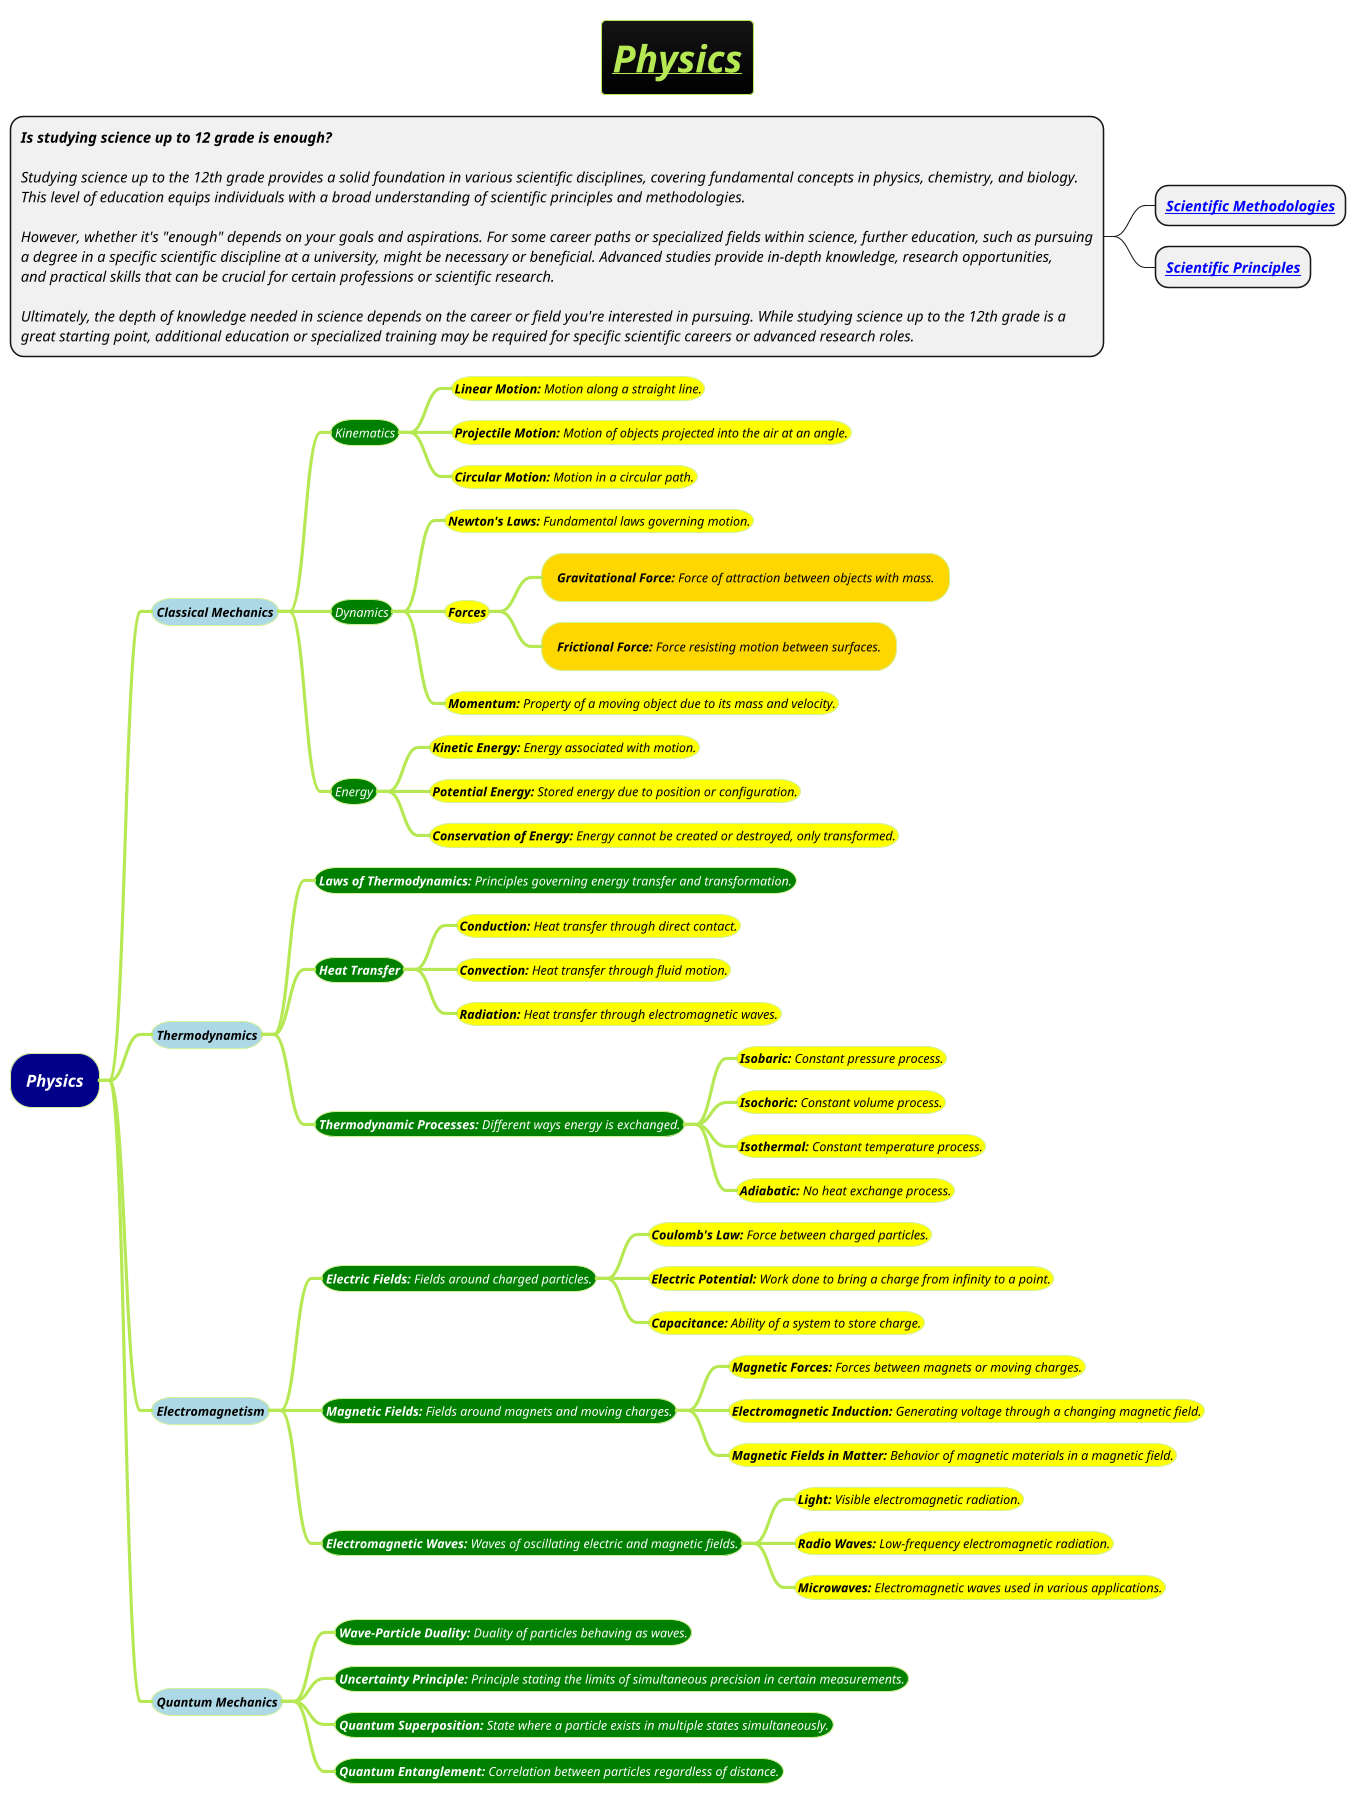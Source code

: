 @startmindmap
title =<i><b><u>Physics
*:<b><i>Is studying science up to 12 grade is enough?

<i>Studying science up to the 12th grade provides a solid foundation in various scientific disciplines, covering fundamental concepts in physics, chemistry, and biology.
<i>This level of education equips individuals with a broad understanding of scientific principles and methodologies.

<i>However, whether it's "enough" depends on your goals and aspirations. For some career paths or specialized fields within science, further education, such as pursuing
<i>a degree in a specific scientific discipline at a university, might be necessary or beneficial. Advanced studies provide in-depth knowledge, research opportunities,
<i>and practical skills that can be crucial for certain professions or scientific research.

<i>Ultimately, the depth of knowledge needed in science depends on the career or field you're interested in pursuing. While studying science up to the 12th grade is a
<i>great starting point, additional education or specialized training may be required for specific scientific careers or advanced research roles.;
** <b><i>[[docs/books/12th-grade-science/Scientific-Methodologies.puml Scientific Methodologies]]
** <b><i>[[docs/books/12th-grade-science/Scientific-Principles.puml Scientific Principles]]
!theme hacker

*[#darkblue] <i><color #white>Physics
**[#lightblue] <i><color #black><size:12>Classical Mechanics
***[#green] <i><color #white><size:12>Kinematics
****[#yellow] <i><color #black><size:12>**Linear Motion:** Motion along a straight line.
****[#yellow] <i><color #black><size:12>**Projectile Motion:** Motion of objects projected into the air at an angle.
****[#yellow] <i><color #black><size:12>**Circular Motion:** Motion in a circular path.
***[#green] <i><color #white><size:12>Dynamics
****[#yellow] <i><color #black><size:12>**Newton's Laws:** Fundamental laws governing motion.
****[#yellow] <i><color #black><size:12>**Forces**
*****[#gold] <i><color #black><size:12>**Gravitational Force:** Force of attraction between objects with mass.
*****[#gold] <i><color #black><size:12>**Frictional Force:** Force resisting motion between surfaces.
****[#yellow] <i><color #black><size:12>**Momentum:** Property of a moving object due to its mass and velocity.
***[#green] <i><color #white><size:12>Energy
****[#yellow] <i><color #black><size:12>**Kinetic Energy:** Energy associated with motion.
****[#yellow] <i><color #black><size:12>**Potential Energy:** Stored energy due to position or configuration.
****[#yellow] <i><color #black><size:12>**Conservation of Energy:** Energy cannot be created or destroyed, only transformed.
**[#lightblue] <i><color #black><size:12>Thermodynamics
***[#green] <i><color #white><size:12>**Laws of Thermodynamics:** Principles governing energy transfer and transformation.
***[#green] <i><color #white><size:12><b>Heat Transfer
****[#yellow] <i><color #black><size:12>**Conduction:** Heat transfer through direct contact.
****[#yellow] <i><color #black><size:12>**Convection:** Heat transfer through fluid motion.
****[#yellow] <i><color #black><size:12>**Radiation: **Heat transfer through electromagnetic waves.
***[#green] <i><color #white><size:12>**Thermodynamic Processes:** Different ways energy is exchanged.
****[#yellow] <i><color #black><size:12>**Isobaric: **Constant pressure process.
****[#yellow] <i><color #black><size:12>**Isochoric:** Constant volume process.
****[#yellow] <i><color #black><size:12>**Isothermal:** Constant temperature process.
****[#yellow] <i><color #black><size:12>**Adiabatic:** No heat exchange process.
**[#lightblue] <i><color #black><size:12>Electromagnetism
***[#green] <i><color #white><size:12>**Electric Fields:** Fields around charged particles.
****[#yellow] <i><color #black><size:12>**Coulomb's Law:** Force between charged particles.
****[#yellow] <i><color #black><size:12>**Electric Potential:** Work done to bring a charge from infinity to a point.
****[#yellow] <i><color #black><size:12>**Capacitance:** Ability of a system to store charge.
***[#green] <i><color #white><size:12>**Magnetic Fields:** Fields around magnets and moving charges.
****[#yellow] <i><color #black><size:12>**Magnetic Forces:** Forces between magnets or moving charges.
****[#yellow] <i><color #black><size:12>**Electromagnetic Induction:** Generating voltage through a changing magnetic field.
****[#yellow] <i><color #black><size:12>**Magnetic Fields in Matter:** Behavior of magnetic materials in a magnetic field.
***[#green] <i><color #white><size:12>**Electromagnetic Waves:** Waves of oscillating electric and magnetic fields.
****[#yellow] <i><color #black><size:12>**Light:** Visible electromagnetic radiation.
****[#yellow] <i><color #black><size:12>**Radio Waves:** Low-frequency electromagnetic radiation.
****[#yellow] <i><color #black><size:12>**Microwaves: **Electromagnetic waves used in various applications.
**[#lightblue] <i><color #black><size:12>Quantum Mechanics
***[#green] <i><color #white><size:12>**Wave-Particle Duality:** Duality of particles behaving as waves.
***[#green] <i><color #white><size:12>**Uncertainty Principle:** Principle stating the limits of simultaneous precision in certain measurements.
***[#green] <i><color #white><size:12>**Quantum Superposition:** State where a particle exists in multiple states simultaneously.
***[#green] <i><color #white><size:12>**Quantum Entanglement:** Correlation between particles regardless of distance.
@endmindmap
